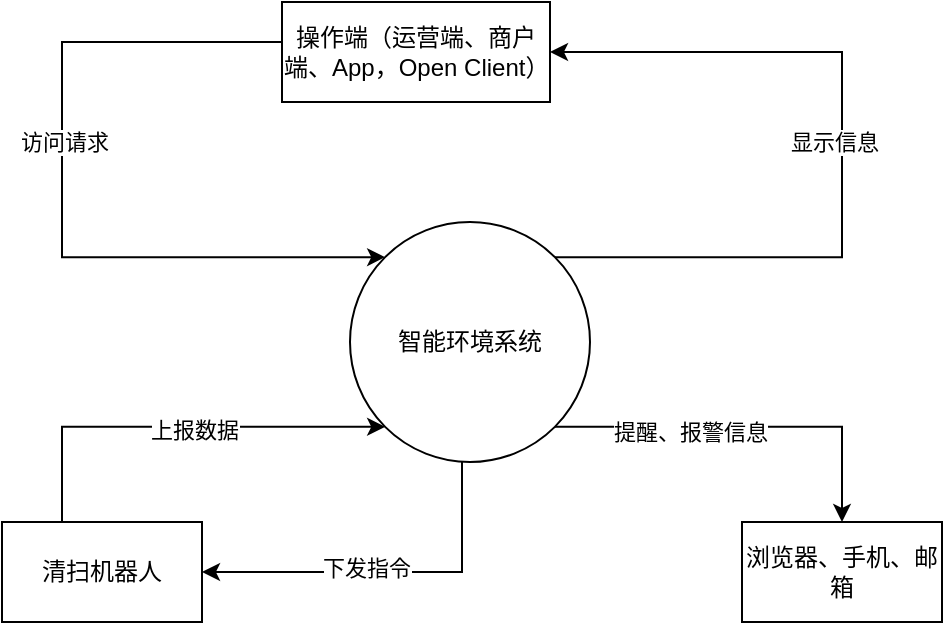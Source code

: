<mxfile version="24.7.16">
  <diagram name="第 1 页" id="rO9rKtJyF8ni1TbzW90n">
    <mxGraphModel dx="1426" dy="747" grid="1" gridSize="10" guides="1" tooltips="1" connect="1" arrows="1" fold="1" page="1" pageScale="1" pageWidth="827" pageHeight="1169" math="0" shadow="0">
      <root>
        <mxCell id="0" />
        <mxCell id="1" parent="0" />
        <mxCell id="zHHdFYbYn-DdO8032JpJ-26" style="edgeStyle=orthogonalEdgeStyle;rounded=0;orthogonalLoop=1;jettySize=auto;html=1;exitX=1;exitY=1;exitDx=0;exitDy=0;entryX=0.5;entryY=0;entryDx=0;entryDy=0;" edge="1" parent="1" source="zHHdFYbYn-DdO8032JpJ-13" target="zHHdFYbYn-DdO8032JpJ-29">
          <mxGeometry relative="1" as="geometry">
            <mxPoint x="540" y="450" as="targetPoint" />
          </mxGeometry>
        </mxCell>
        <mxCell id="zHHdFYbYn-DdO8032JpJ-28" value="提醒、报警信息" style="edgeLabel;html=1;align=center;verticalAlign=middle;resizable=0;points=[];" vertex="1" connectable="0" parent="zHHdFYbYn-DdO8032JpJ-26">
          <mxGeometry x="-0.3" y="-2" relative="1" as="geometry">
            <mxPoint as="offset" />
          </mxGeometry>
        </mxCell>
        <mxCell id="zHHdFYbYn-DdO8032JpJ-42" style="edgeStyle=orthogonalEdgeStyle;rounded=0;orthogonalLoop=1;jettySize=auto;html=1;exitX=1;exitY=0;exitDx=0;exitDy=0;entryX=1;entryY=0.5;entryDx=0;entryDy=0;" edge="1" parent="1" source="zHHdFYbYn-DdO8032JpJ-13" target="zHHdFYbYn-DdO8032JpJ-19">
          <mxGeometry relative="1" as="geometry">
            <Array as="points">
              <mxPoint x="590" y="338" />
              <mxPoint x="590" y="235" />
            </Array>
          </mxGeometry>
        </mxCell>
        <mxCell id="zHHdFYbYn-DdO8032JpJ-43" value="显示信息" style="edgeLabel;html=1;align=center;verticalAlign=middle;resizable=0;points=[];" vertex="1" connectable="0" parent="zHHdFYbYn-DdO8032JpJ-42">
          <mxGeometry x="0.312" y="2" relative="1" as="geometry">
            <mxPoint x="7" y="43" as="offset" />
          </mxGeometry>
        </mxCell>
        <mxCell id="zHHdFYbYn-DdO8032JpJ-44" style="edgeStyle=orthogonalEdgeStyle;rounded=0;orthogonalLoop=1;jettySize=auto;html=1;entryX=1;entryY=0.5;entryDx=0;entryDy=0;" edge="1" parent="1" source="zHHdFYbYn-DdO8032JpJ-13" target="zHHdFYbYn-DdO8032JpJ-14">
          <mxGeometry relative="1" as="geometry">
            <Array as="points">
              <mxPoint x="400" y="495" />
            </Array>
          </mxGeometry>
        </mxCell>
        <mxCell id="zHHdFYbYn-DdO8032JpJ-45" value="下发指令" style="edgeLabel;html=1;align=center;verticalAlign=middle;resizable=0;points=[];" vertex="1" connectable="0" parent="zHHdFYbYn-DdO8032JpJ-44">
          <mxGeometry x="0.114" y="-2" relative="1" as="geometry">
            <mxPoint as="offset" />
          </mxGeometry>
        </mxCell>
        <mxCell id="zHHdFYbYn-DdO8032JpJ-13" value="智能环境系统" style="shape=ellipse;html=1;dashed=0;whiteSpace=wrap;aspect=fixed;perimeter=ellipsePerimeter;" vertex="1" parent="1">
          <mxGeometry x="344" y="320" width="120" height="120" as="geometry" />
        </mxCell>
        <mxCell id="zHHdFYbYn-DdO8032JpJ-15" style="edgeStyle=orthogonalEdgeStyle;rounded=0;orthogonalLoop=1;jettySize=auto;html=1;exitX=0.5;exitY=0;exitDx=0;exitDy=0;entryX=0;entryY=1;entryDx=0;entryDy=0;" edge="1" parent="1" source="zHHdFYbYn-DdO8032JpJ-14" target="zHHdFYbYn-DdO8032JpJ-13">
          <mxGeometry relative="1" as="geometry">
            <Array as="points">
              <mxPoint x="200" y="422" />
            </Array>
          </mxGeometry>
        </mxCell>
        <mxCell id="zHHdFYbYn-DdO8032JpJ-39" value="上报数据" style="edgeLabel;html=1;align=center;verticalAlign=middle;resizable=0;points=[];" vertex="1" connectable="0" parent="zHHdFYbYn-DdO8032JpJ-15">
          <mxGeometry x="0.164" y="-1" relative="1" as="geometry">
            <mxPoint as="offset" />
          </mxGeometry>
        </mxCell>
        <mxCell id="zHHdFYbYn-DdO8032JpJ-14" value="清扫机器人" style="html=1;dashed=0;whiteSpace=wrap;" vertex="1" parent="1">
          <mxGeometry x="170" y="470" width="100" height="50" as="geometry" />
        </mxCell>
        <mxCell id="zHHdFYbYn-DdO8032JpJ-40" style="edgeStyle=orthogonalEdgeStyle;rounded=0;orthogonalLoop=1;jettySize=auto;html=1;exitX=0.5;exitY=1;exitDx=0;exitDy=0;entryX=0;entryY=0;entryDx=0;entryDy=0;" edge="1" parent="1" target="zHHdFYbYn-DdO8032JpJ-13">
          <mxGeometry relative="1" as="geometry">
            <mxPoint x="350" y="230" as="sourcePoint" />
            <mxPoint x="311.574" y="307.574" as="targetPoint" />
            <Array as="points">
              <mxPoint x="200" y="230" />
              <mxPoint x="200" y="338" />
            </Array>
          </mxGeometry>
        </mxCell>
        <mxCell id="zHHdFYbYn-DdO8032JpJ-41" value="访问请求" style="edgeLabel;html=1;align=center;verticalAlign=middle;resizable=0;points=[];" vertex="1" connectable="0" parent="zHHdFYbYn-DdO8032JpJ-40">
          <mxGeometry x="0.266" relative="1" as="geometry">
            <mxPoint x="-7" y="-58" as="offset" />
          </mxGeometry>
        </mxCell>
        <mxCell id="zHHdFYbYn-DdO8032JpJ-19" value="操作端（运营端、商户端、App，Open Client）" style="html=1;dashed=0;whiteSpace=wrap;" vertex="1" parent="1">
          <mxGeometry x="310" y="210" width="134" height="50" as="geometry" />
        </mxCell>
        <mxCell id="zHHdFYbYn-DdO8032JpJ-29" value="浏览器、手机、邮箱" style="html=1;dashed=0;whiteSpace=wrap;" vertex="1" parent="1">
          <mxGeometry x="540" y="470" width="100" height="50" as="geometry" />
        </mxCell>
      </root>
    </mxGraphModel>
  </diagram>
</mxfile>
